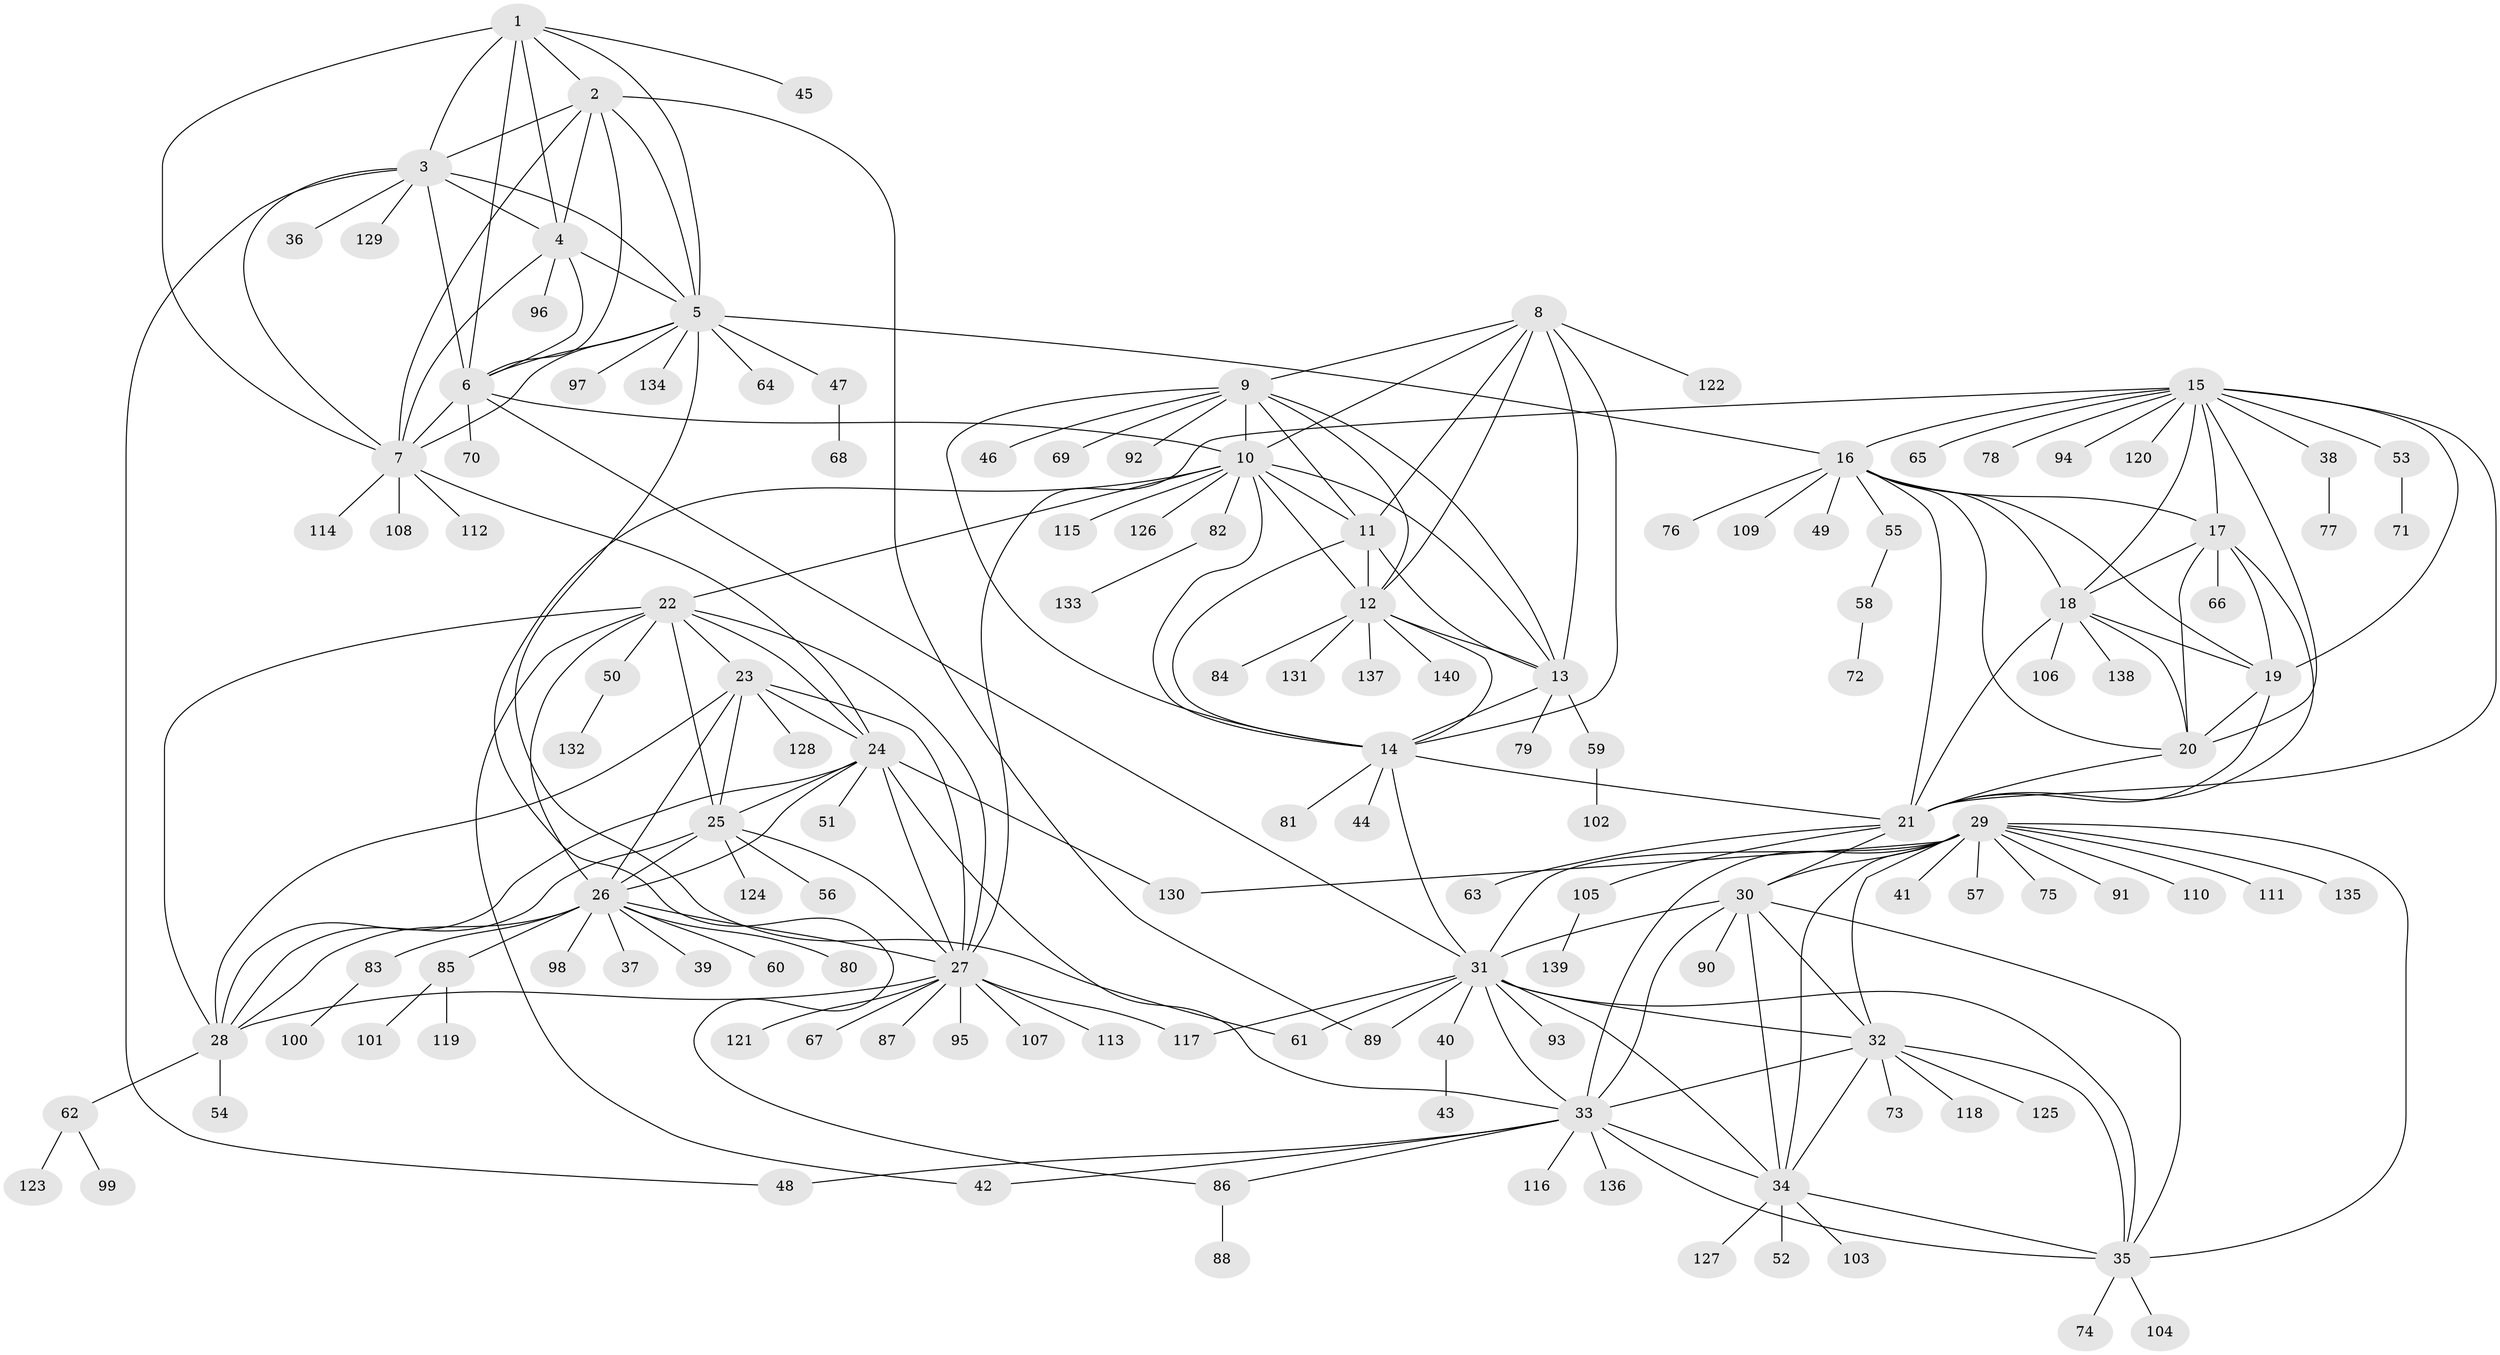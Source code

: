 // Generated by graph-tools (version 1.1) at 2025/02/03/09/25 03:02:38]
// undirected, 140 vertices, 227 edges
graph export_dot {
graph [start="1"]
  node [color=gray90,style=filled];
  1;
  2;
  3;
  4;
  5;
  6;
  7;
  8;
  9;
  10;
  11;
  12;
  13;
  14;
  15;
  16;
  17;
  18;
  19;
  20;
  21;
  22;
  23;
  24;
  25;
  26;
  27;
  28;
  29;
  30;
  31;
  32;
  33;
  34;
  35;
  36;
  37;
  38;
  39;
  40;
  41;
  42;
  43;
  44;
  45;
  46;
  47;
  48;
  49;
  50;
  51;
  52;
  53;
  54;
  55;
  56;
  57;
  58;
  59;
  60;
  61;
  62;
  63;
  64;
  65;
  66;
  67;
  68;
  69;
  70;
  71;
  72;
  73;
  74;
  75;
  76;
  77;
  78;
  79;
  80;
  81;
  82;
  83;
  84;
  85;
  86;
  87;
  88;
  89;
  90;
  91;
  92;
  93;
  94;
  95;
  96;
  97;
  98;
  99;
  100;
  101;
  102;
  103;
  104;
  105;
  106;
  107;
  108;
  109;
  110;
  111;
  112;
  113;
  114;
  115;
  116;
  117;
  118;
  119;
  120;
  121;
  122;
  123;
  124;
  125;
  126;
  127;
  128;
  129;
  130;
  131;
  132;
  133;
  134;
  135;
  136;
  137;
  138;
  139;
  140;
  1 -- 2;
  1 -- 3;
  1 -- 4;
  1 -- 5;
  1 -- 6;
  1 -- 7;
  1 -- 45;
  2 -- 3;
  2 -- 4;
  2 -- 5;
  2 -- 6;
  2 -- 7;
  2 -- 89;
  3 -- 4;
  3 -- 5;
  3 -- 6;
  3 -- 7;
  3 -- 36;
  3 -- 48;
  3 -- 129;
  4 -- 5;
  4 -- 6;
  4 -- 7;
  4 -- 96;
  5 -- 6;
  5 -- 7;
  5 -- 16;
  5 -- 47;
  5 -- 61;
  5 -- 64;
  5 -- 97;
  5 -- 134;
  6 -- 7;
  6 -- 10;
  6 -- 31;
  6 -- 70;
  7 -- 24;
  7 -- 108;
  7 -- 112;
  7 -- 114;
  8 -- 9;
  8 -- 10;
  8 -- 11;
  8 -- 12;
  8 -- 13;
  8 -- 14;
  8 -- 122;
  9 -- 10;
  9 -- 11;
  9 -- 12;
  9 -- 13;
  9 -- 14;
  9 -- 46;
  9 -- 69;
  9 -- 92;
  10 -- 11;
  10 -- 12;
  10 -- 13;
  10 -- 14;
  10 -- 22;
  10 -- 82;
  10 -- 86;
  10 -- 115;
  10 -- 126;
  11 -- 12;
  11 -- 13;
  11 -- 14;
  12 -- 13;
  12 -- 14;
  12 -- 84;
  12 -- 131;
  12 -- 137;
  12 -- 140;
  13 -- 14;
  13 -- 59;
  13 -- 79;
  14 -- 21;
  14 -- 31;
  14 -- 44;
  14 -- 81;
  15 -- 16;
  15 -- 17;
  15 -- 18;
  15 -- 19;
  15 -- 20;
  15 -- 21;
  15 -- 27;
  15 -- 38;
  15 -- 53;
  15 -- 65;
  15 -- 78;
  15 -- 94;
  15 -- 120;
  16 -- 17;
  16 -- 18;
  16 -- 19;
  16 -- 20;
  16 -- 21;
  16 -- 49;
  16 -- 55;
  16 -- 76;
  16 -- 109;
  17 -- 18;
  17 -- 19;
  17 -- 20;
  17 -- 21;
  17 -- 66;
  18 -- 19;
  18 -- 20;
  18 -- 21;
  18 -- 106;
  18 -- 138;
  19 -- 20;
  19 -- 21;
  20 -- 21;
  21 -- 30;
  21 -- 63;
  21 -- 105;
  22 -- 23;
  22 -- 24;
  22 -- 25;
  22 -- 26;
  22 -- 27;
  22 -- 28;
  22 -- 42;
  22 -- 50;
  23 -- 24;
  23 -- 25;
  23 -- 26;
  23 -- 27;
  23 -- 28;
  23 -- 128;
  24 -- 25;
  24 -- 26;
  24 -- 27;
  24 -- 28;
  24 -- 33;
  24 -- 51;
  24 -- 130;
  25 -- 26;
  25 -- 27;
  25 -- 28;
  25 -- 56;
  25 -- 124;
  26 -- 27;
  26 -- 28;
  26 -- 37;
  26 -- 39;
  26 -- 60;
  26 -- 80;
  26 -- 83;
  26 -- 85;
  26 -- 98;
  27 -- 28;
  27 -- 67;
  27 -- 87;
  27 -- 95;
  27 -- 107;
  27 -- 113;
  27 -- 117;
  27 -- 121;
  28 -- 54;
  28 -- 62;
  29 -- 30;
  29 -- 31;
  29 -- 32;
  29 -- 33;
  29 -- 34;
  29 -- 35;
  29 -- 41;
  29 -- 57;
  29 -- 75;
  29 -- 91;
  29 -- 110;
  29 -- 111;
  29 -- 130;
  29 -- 135;
  30 -- 31;
  30 -- 32;
  30 -- 33;
  30 -- 34;
  30 -- 35;
  30 -- 90;
  31 -- 32;
  31 -- 33;
  31 -- 34;
  31 -- 35;
  31 -- 40;
  31 -- 61;
  31 -- 89;
  31 -- 93;
  31 -- 117;
  32 -- 33;
  32 -- 34;
  32 -- 35;
  32 -- 73;
  32 -- 118;
  32 -- 125;
  33 -- 34;
  33 -- 35;
  33 -- 42;
  33 -- 48;
  33 -- 86;
  33 -- 116;
  33 -- 136;
  34 -- 35;
  34 -- 52;
  34 -- 103;
  34 -- 127;
  35 -- 74;
  35 -- 104;
  38 -- 77;
  40 -- 43;
  47 -- 68;
  50 -- 132;
  53 -- 71;
  55 -- 58;
  58 -- 72;
  59 -- 102;
  62 -- 99;
  62 -- 123;
  82 -- 133;
  83 -- 100;
  85 -- 101;
  85 -- 119;
  86 -- 88;
  105 -- 139;
}
